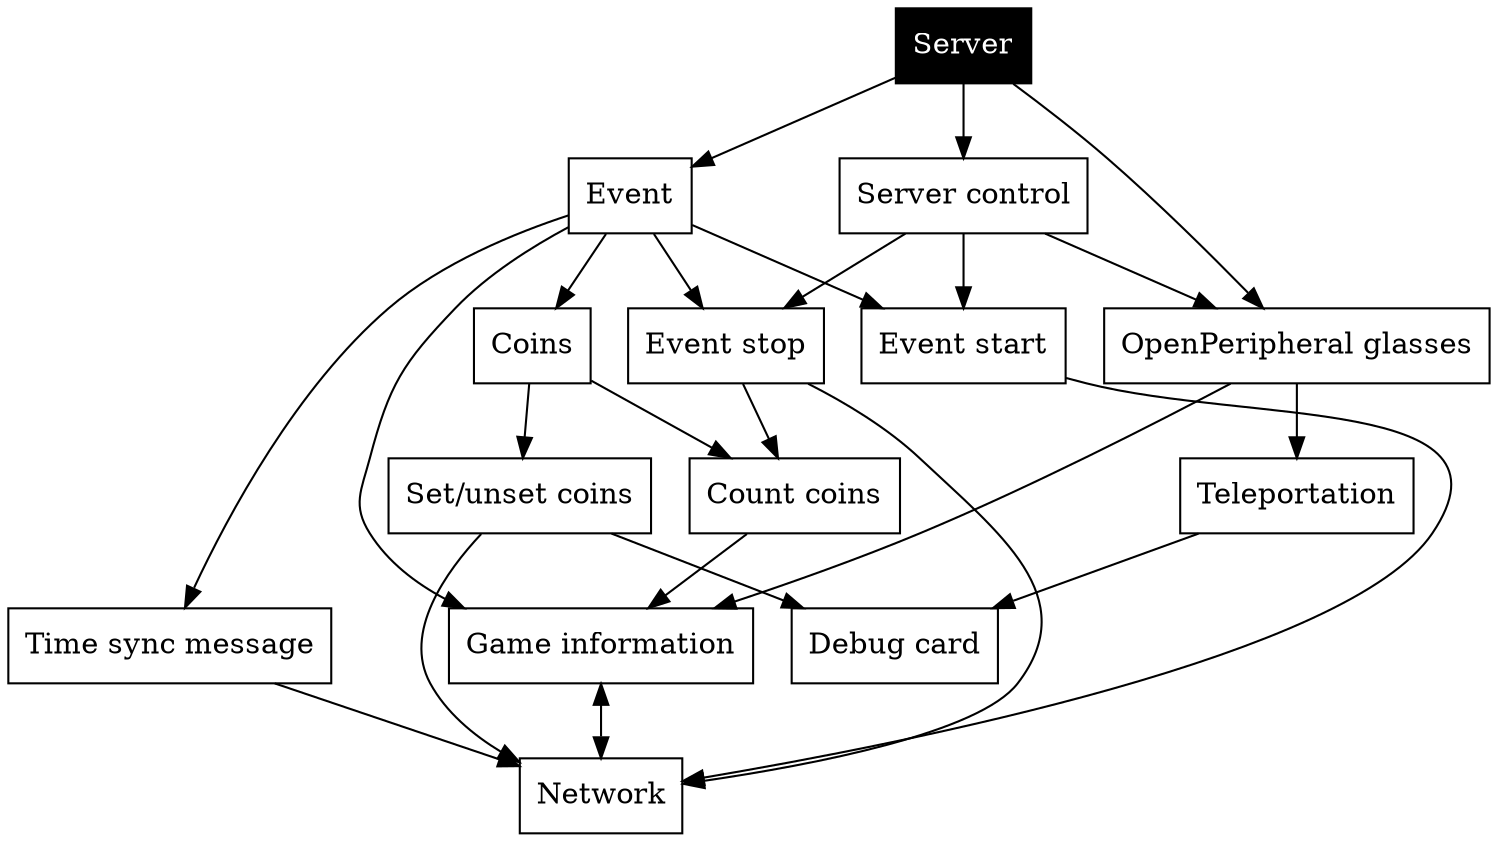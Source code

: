 digraph plan {
    node [shape=box];

    b_server   [label="Server" style=filled fillcolor=black fontcolor=white];
    b_network  [label="Network"];
    b_teleport [label="Teleportation"];
    b_event    [label="Event"];
    b_coins    [label="Coins"];
    b_count    [label="Count coins"];
    b_info     [label="Game information"];
    b_timeMsg  [label="Time sync message"];
    b_set      [label="Set/unset coins"];
    b_start    [label="Event start"];
    b_end      [label="Event stop"];
    b_debug    [label="Debug card"];
    b_glasses  [label="OpenPeripheral glasses"];
    b_control  [label="Server control"];

    b_glasses -> b_teleport;
    b_server -> b_event;
    b_event -> b_start;
    b_event -> b_end;
    b_event -> b_info;
    b_event -> b_coins;
    b_event -> b_timeMsg;
    b_coins -> b_set;
    b_coins -> b_count;
    b_count -> b_info;
    b_timeMsg -> b_network;
    b_info -> b_network [dir=both];
    b_start -> b_network;
    b_end -> b_network;
    b_end -> b_count;
    b_set -> b_network;
    b_set -> b_debug;
    b_teleport -> b_debug;
    b_control -> b_glasses;
    b_server -> b_glasses;
    b_server -> b_control;
    b_control -> b_start;
    b_control -> b_end;
    b_glasses -> b_info;
}

